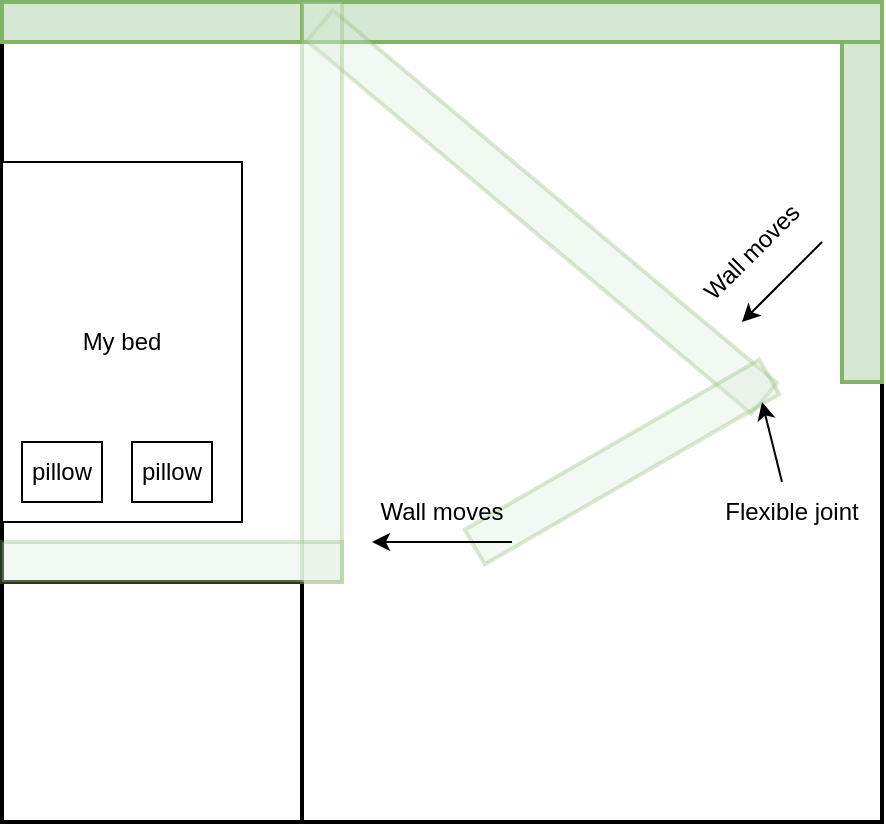 <mxfile version="21.7.4" type="device">
  <diagram name="Page-1" id="DKhuOkYSI00N-xv1lJGl">
    <mxGraphModel dx="819" dy="407" grid="1" gridSize="10" guides="1" tooltips="1" connect="1" arrows="1" fold="1" page="1" pageScale="1" pageWidth="850" pageHeight="1100" math="0" shadow="0">
      <root>
        <mxCell id="0" />
        <mxCell id="1" parent="0" />
        <mxCell id="QrYBZzvyuzA8rQ-akubJ-2" value="" style="rounded=0;whiteSpace=wrap;html=1;strokeWidth=2;" vertex="1" parent="1">
          <mxGeometry x="240" y="320" width="440" height="410" as="geometry" />
        </mxCell>
        <mxCell id="QrYBZzvyuzA8rQ-akubJ-3" value="" style="rounded=0;whiteSpace=wrap;html=1;strokeWidth=2;fillColor=#d5e8d4;strokeColor=#82b366;" vertex="1" parent="1">
          <mxGeometry x="390" y="320" width="290" height="20" as="geometry" />
        </mxCell>
        <mxCell id="QrYBZzvyuzA8rQ-akubJ-4" value="" style="rounded=0;whiteSpace=wrap;html=1;strokeWidth=2;fillColor=#d5e8d4;strokeColor=#82b366;" vertex="1" parent="1">
          <mxGeometry x="660" y="340" width="20" height="170" as="geometry" />
        </mxCell>
        <mxCell id="QrYBZzvyuzA8rQ-akubJ-5" value="" style="rounded=0;whiteSpace=wrap;html=1;strokeWidth=2;fillColor=#d5e8d4;strokeColor=#82b366;" vertex="1" parent="1">
          <mxGeometry x="240" y="320" width="150" height="20" as="geometry" />
        </mxCell>
        <mxCell id="QrYBZzvyuzA8rQ-akubJ-8" value="" style="rounded=0;whiteSpace=wrap;html=1;strokeWidth=2;" vertex="1" parent="1">
          <mxGeometry x="240" y="610" width="150" height="120" as="geometry" />
        </mxCell>
        <mxCell id="QrYBZzvyuzA8rQ-akubJ-9" value="" style="rounded=0;whiteSpace=wrap;html=1;strokeWidth=2;fillColor=#d5e8d4;strokeColor=#82b366;direction=south;rotation=-50;opacity=30;" vertex="1" parent="1">
          <mxGeometry x="500" y="280" width="20" height="290" as="geometry" />
        </mxCell>
        <mxCell id="QrYBZzvyuzA8rQ-akubJ-10" value="" style="rounded=0;whiteSpace=wrap;html=1;strokeWidth=2;fillColor=#d5e8d4;strokeColor=#82b366;rotation=60;opacity=30;" vertex="1" parent="1">
          <mxGeometry x="540" y="465" width="20" height="170" as="geometry" />
        </mxCell>
        <mxCell id="QrYBZzvyuzA8rQ-akubJ-11" value="" style="rounded=0;whiteSpace=wrap;html=1;strokeWidth=2;fillColor=#d5e8d4;strokeColor=#82b366;direction=south;rotation=0;opacity=30;" vertex="1" parent="1">
          <mxGeometry x="390" y="320" width="20" height="290" as="geometry" />
        </mxCell>
        <mxCell id="QrYBZzvyuzA8rQ-akubJ-12" value="" style="rounded=0;whiteSpace=wrap;html=1;strokeWidth=2;fillColor=#d5e8d4;strokeColor=#82b366;rotation=90;opacity=30;" vertex="1" parent="1">
          <mxGeometry x="315" y="515" width="20" height="170" as="geometry" />
        </mxCell>
        <mxCell id="QrYBZzvyuzA8rQ-akubJ-13" value="" style="endArrow=classic;html=1;rounded=0;" edge="1" parent="1">
          <mxGeometry width="50" height="50" relative="1" as="geometry">
            <mxPoint x="650" y="440" as="sourcePoint" />
            <mxPoint x="610" y="480" as="targetPoint" />
          </mxGeometry>
        </mxCell>
        <mxCell id="QrYBZzvyuzA8rQ-akubJ-14" value="" style="endArrow=classic;html=1;rounded=0;" edge="1" parent="1">
          <mxGeometry width="50" height="50" relative="1" as="geometry">
            <mxPoint x="495" y="590" as="sourcePoint" />
            <mxPoint x="425" y="590" as="targetPoint" />
          </mxGeometry>
        </mxCell>
        <mxCell id="QrYBZzvyuzA8rQ-akubJ-15" value="Flexible joint" style="text;html=1;strokeColor=none;fillColor=none;align=center;verticalAlign=middle;whiteSpace=wrap;rounded=0;strokeWidth=1;" vertex="1" parent="1">
          <mxGeometry x="600" y="560" width="70" height="30" as="geometry" />
        </mxCell>
        <mxCell id="QrYBZzvyuzA8rQ-akubJ-16" value="" style="endArrow=classic;html=1;rounded=0;" edge="1" parent="1">
          <mxGeometry width="50" height="50" relative="1" as="geometry">
            <mxPoint x="630" y="560" as="sourcePoint" />
            <mxPoint x="620" y="520" as="targetPoint" />
          </mxGeometry>
        </mxCell>
        <mxCell id="QrYBZzvyuzA8rQ-akubJ-17" value="Wall moves" style="text;html=1;strokeColor=none;fillColor=none;align=center;verticalAlign=middle;whiteSpace=wrap;rounded=0;rotation=-45;" vertex="1" parent="1">
          <mxGeometry x="560" y="430" width="110" height="30" as="geometry" />
        </mxCell>
        <mxCell id="QrYBZzvyuzA8rQ-akubJ-18" value="Wall moves" style="text;html=1;strokeColor=none;fillColor=none;align=center;verticalAlign=middle;whiteSpace=wrap;rounded=0;rotation=0;" vertex="1" parent="1">
          <mxGeometry x="405" y="560" width="110" height="30" as="geometry" />
        </mxCell>
        <mxCell id="QrYBZzvyuzA8rQ-akubJ-19" value="" style="rounded=0;whiteSpace=wrap;html=1;" vertex="1" parent="1">
          <mxGeometry x="240" y="400" width="120" height="180" as="geometry" />
        </mxCell>
        <mxCell id="QrYBZzvyuzA8rQ-akubJ-20" value="My bed" style="text;html=1;strokeColor=none;fillColor=none;align=center;verticalAlign=middle;whiteSpace=wrap;rounded=0;" vertex="1" parent="1">
          <mxGeometry x="240" y="475" width="120" height="30" as="geometry" />
        </mxCell>
        <mxCell id="QrYBZzvyuzA8rQ-akubJ-22" value="pillow" style="rounded=0;whiteSpace=wrap;html=1;" vertex="1" parent="1">
          <mxGeometry x="250" y="540" width="40" height="30" as="geometry" />
        </mxCell>
        <mxCell id="QrYBZzvyuzA8rQ-akubJ-24" value="pillow" style="rounded=0;whiteSpace=wrap;html=1;" vertex="1" parent="1">
          <mxGeometry x="305" y="540" width="40" height="30" as="geometry" />
        </mxCell>
      </root>
    </mxGraphModel>
  </diagram>
</mxfile>
